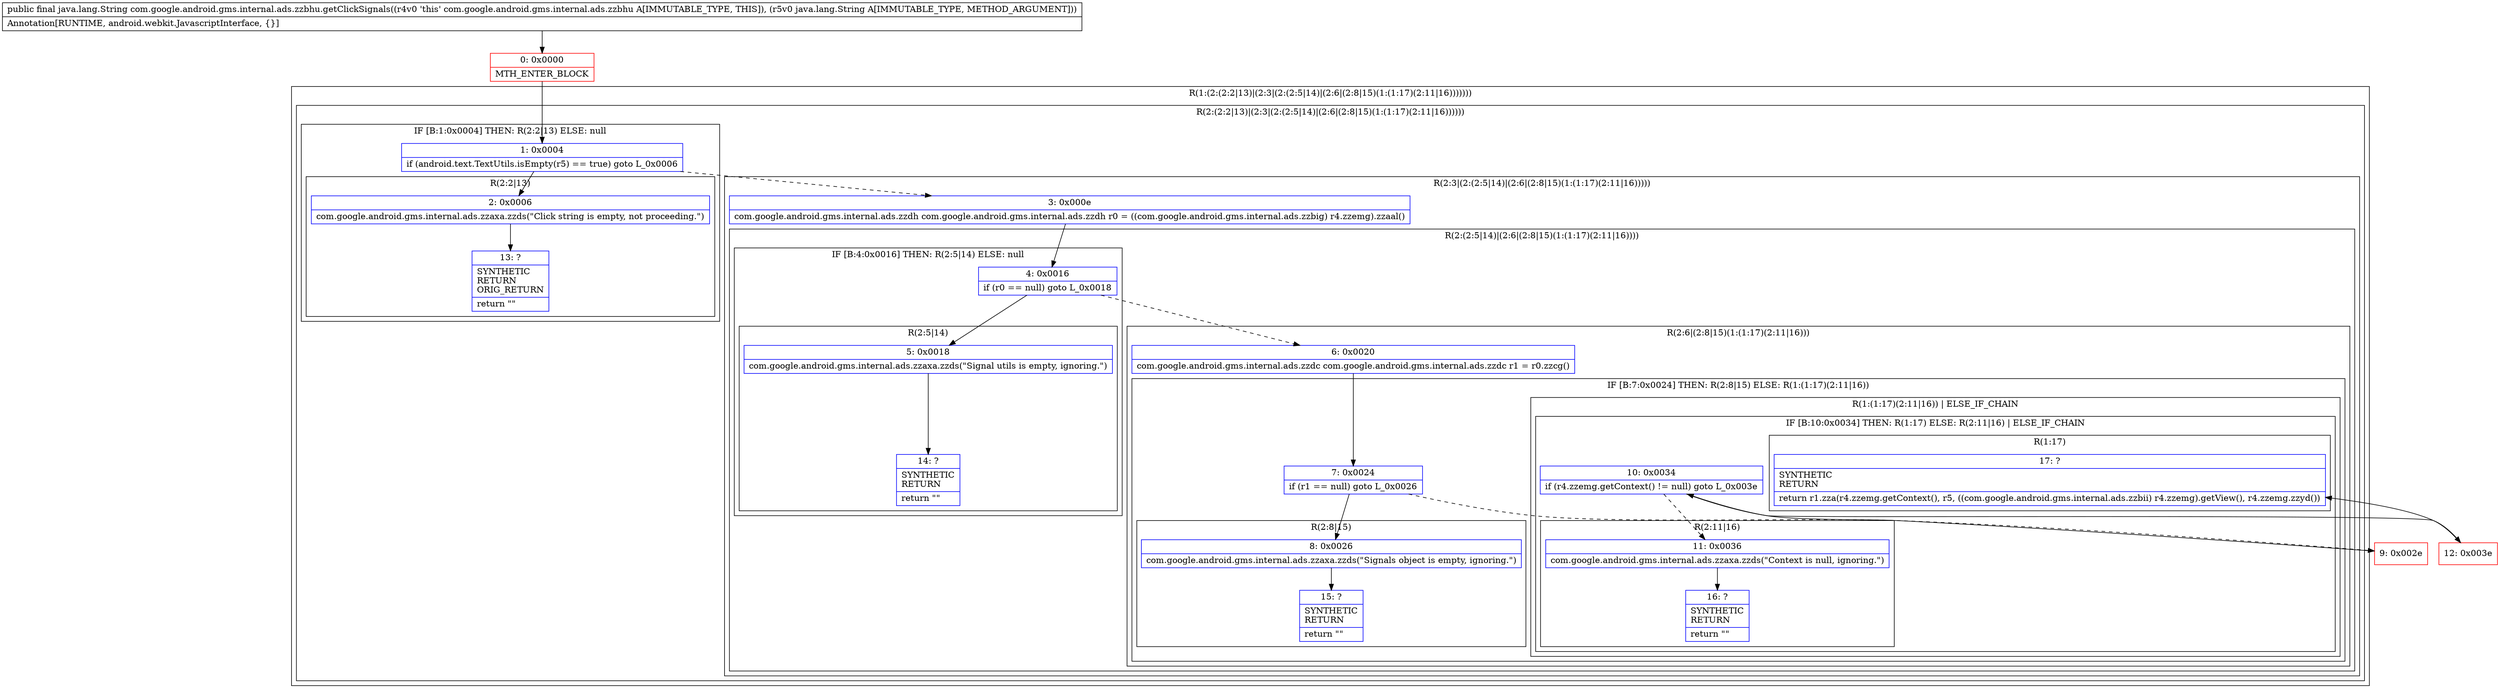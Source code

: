 digraph "CFG forcom.google.android.gms.internal.ads.zzbhu.getClickSignals(Ljava\/lang\/String;)Ljava\/lang\/String;" {
subgraph cluster_Region_1723651663 {
label = "R(1:(2:(2:2|13)|(2:3|(2:(2:5|14)|(2:6|(2:8|15)(1:(1:17)(2:11|16)))))))";
node [shape=record,color=blue];
subgraph cluster_Region_1263683477 {
label = "R(2:(2:2|13)|(2:3|(2:(2:5|14)|(2:6|(2:8|15)(1:(1:17)(2:11|16))))))";
node [shape=record,color=blue];
subgraph cluster_IfRegion_962473919 {
label = "IF [B:1:0x0004] THEN: R(2:2|13) ELSE: null";
node [shape=record,color=blue];
Node_1 [shape=record,label="{1\:\ 0x0004|if (android.text.TextUtils.isEmpty(r5) == true) goto L_0x0006\l}"];
subgraph cluster_Region_1808367751 {
label = "R(2:2|13)";
node [shape=record,color=blue];
Node_2 [shape=record,label="{2\:\ 0x0006|com.google.android.gms.internal.ads.zzaxa.zzds(\"Click string is empty, not proceeding.\")\l}"];
Node_13 [shape=record,label="{13\:\ ?|SYNTHETIC\lRETURN\lORIG_RETURN\l|return \"\"\l}"];
}
}
subgraph cluster_Region_1032875248 {
label = "R(2:3|(2:(2:5|14)|(2:6|(2:8|15)(1:(1:17)(2:11|16)))))";
node [shape=record,color=blue];
Node_3 [shape=record,label="{3\:\ 0x000e|com.google.android.gms.internal.ads.zzdh com.google.android.gms.internal.ads.zzdh r0 = ((com.google.android.gms.internal.ads.zzbig) r4.zzemg).zzaal()\l}"];
subgraph cluster_Region_1799826719 {
label = "R(2:(2:5|14)|(2:6|(2:8|15)(1:(1:17)(2:11|16))))";
node [shape=record,color=blue];
subgraph cluster_IfRegion_840327804 {
label = "IF [B:4:0x0016] THEN: R(2:5|14) ELSE: null";
node [shape=record,color=blue];
Node_4 [shape=record,label="{4\:\ 0x0016|if (r0 == null) goto L_0x0018\l}"];
subgraph cluster_Region_854634765 {
label = "R(2:5|14)";
node [shape=record,color=blue];
Node_5 [shape=record,label="{5\:\ 0x0018|com.google.android.gms.internal.ads.zzaxa.zzds(\"Signal utils is empty, ignoring.\")\l}"];
Node_14 [shape=record,label="{14\:\ ?|SYNTHETIC\lRETURN\l|return \"\"\l}"];
}
}
subgraph cluster_Region_1915108846 {
label = "R(2:6|(2:8|15)(1:(1:17)(2:11|16)))";
node [shape=record,color=blue];
Node_6 [shape=record,label="{6\:\ 0x0020|com.google.android.gms.internal.ads.zzdc com.google.android.gms.internal.ads.zzdc r1 = r0.zzcg()\l}"];
subgraph cluster_IfRegion_2073813579 {
label = "IF [B:7:0x0024] THEN: R(2:8|15) ELSE: R(1:(1:17)(2:11|16))";
node [shape=record,color=blue];
Node_7 [shape=record,label="{7\:\ 0x0024|if (r1 == null) goto L_0x0026\l}"];
subgraph cluster_Region_2056995643 {
label = "R(2:8|15)";
node [shape=record,color=blue];
Node_8 [shape=record,label="{8\:\ 0x0026|com.google.android.gms.internal.ads.zzaxa.zzds(\"Signals object is empty, ignoring.\")\l}"];
Node_15 [shape=record,label="{15\:\ ?|SYNTHETIC\lRETURN\l|return \"\"\l}"];
}
subgraph cluster_Region_1567701335 {
label = "R(1:(1:17)(2:11|16)) | ELSE_IF_CHAIN\l";
node [shape=record,color=blue];
subgraph cluster_IfRegion_260884531 {
label = "IF [B:10:0x0034] THEN: R(1:17) ELSE: R(2:11|16) | ELSE_IF_CHAIN\l";
node [shape=record,color=blue];
Node_10 [shape=record,label="{10\:\ 0x0034|if (r4.zzemg.getContext() != null) goto L_0x003e\l}"];
subgraph cluster_Region_1171453476 {
label = "R(1:17)";
node [shape=record,color=blue];
Node_17 [shape=record,label="{17\:\ ?|SYNTHETIC\lRETURN\l|return r1.zza(r4.zzemg.getContext(), r5, ((com.google.android.gms.internal.ads.zzbii) r4.zzemg).getView(), r4.zzemg.zzyd())\l}"];
}
subgraph cluster_Region_943945750 {
label = "R(2:11|16)";
node [shape=record,color=blue];
Node_11 [shape=record,label="{11\:\ 0x0036|com.google.android.gms.internal.ads.zzaxa.zzds(\"Context is null, ignoring.\")\l}"];
Node_16 [shape=record,label="{16\:\ ?|SYNTHETIC\lRETURN\l|return \"\"\l}"];
}
}
}
}
}
}
}
}
}
Node_0 [shape=record,color=red,label="{0\:\ 0x0000|MTH_ENTER_BLOCK\l}"];
Node_9 [shape=record,color=red,label="{9\:\ 0x002e}"];
Node_12 [shape=record,color=red,label="{12\:\ 0x003e}"];
MethodNode[shape=record,label="{public final java.lang.String com.google.android.gms.internal.ads.zzbhu.getClickSignals((r4v0 'this' com.google.android.gms.internal.ads.zzbhu A[IMMUTABLE_TYPE, THIS]), (r5v0 java.lang.String A[IMMUTABLE_TYPE, METHOD_ARGUMENT]))  | Annotation[RUNTIME, android.webkit.JavascriptInterface, \{\}]\l}"];
MethodNode -> Node_0;
Node_1 -> Node_2;
Node_1 -> Node_3[style=dashed];
Node_2 -> Node_13;
Node_3 -> Node_4;
Node_4 -> Node_5;
Node_4 -> Node_6[style=dashed];
Node_5 -> Node_14;
Node_6 -> Node_7;
Node_7 -> Node_8;
Node_7 -> Node_9[style=dashed];
Node_8 -> Node_15;
Node_10 -> Node_11[style=dashed];
Node_10 -> Node_12;
Node_11 -> Node_16;
Node_0 -> Node_1;
Node_9 -> Node_10;
Node_12 -> Node_17;
}


